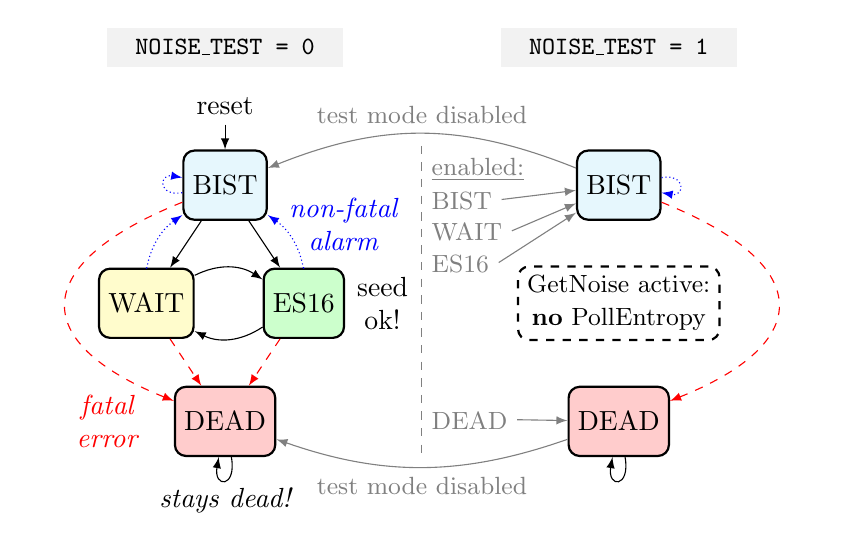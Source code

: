 %   es_noisetest.tikz
%   2020-06-26  Markku-Juhani O. Saarinen <mjos@pqshield.com>
%	CONTRIBUTED TO PUBLIC DOMAIN

\begin{tikzpicture}[>=latex,scale=1.0]
\tikzset{every state/.append style={rectangle, thick, rounded corners}};

%   NOISE_TEST = 0

\draw[draw=none,fill=gray!10] (-1.5,0) rectangle ++(3,0.5) node[pos=0.5]
    {\small\tt NOISE\_TEST = 0};

\node[align=center] (reset) at (0,-0.5) {reset};
\node[state,fill=cyan!10] (bist) at (0,-1.5) {BIST};

\node[state,fill=yellow!20] (wait) at (-1,-3) {WAIT};

\node[state,fill=green!20] (es16) at (1,-3) {ES16};

\node[align=center] (seed) at (2,-3) {{seed}\\{ok!}};

\node[state,fill=red!20] (dead) at (0,-4.5) {DEAD};

\node[align=center] (dead2) at (0,-5.5) {\em stays dead!};

\draw[->] (reset) to (bist);
\draw[->] (bist) to (wait);
\draw[->] (bist) to (es16);

\draw[->, bend left] (wait) to (es16);
\draw[->, bend left] (es16) to (wait);

\draw[color=red,dashed,->] (bist) .. controls (-2.5,-2.5) and (-2.5,-3.5) .. (dead);

\draw[color=red,dashed,->] (wait) to (dead);
\draw[color=red,dashed,->] (es16) to (dead);

\draw[->] (dead) .. controls ++(0.15,-0.85) and ++(-0.15,-0.85) .. (dead);

\node[color=red,align=center] at (-1.5,-4.5) {{\it fatal}\\{\it error}};

\draw[color=blue,densely dotted,->] (bist) .. controls ++(-0.85,-0.15)
    and ++(-0.85,0.15) .. (bist);

\draw[color=blue,densely dotted,->] (wait) .. controls (-1.0,-2.7)
    and (-1.0,-2.2) .. (bist);

\draw[color=blue,densely dotted,->] (es16) .. controls (1.0,-2.7)
    and (1.0,-2.2) .. (bist);

\node[color=blue,align=center] at (1.5,-2.0) {{\it non-fatal}\\{\it alarm}};

%   NOISE_TEST = 1

\draw[dashed,gray] (2.5,-1) -- (2.5,-5);

\draw[draw=none,fill=gray!10] (3.5,0) rectangle ++(3,0.5) node[pos=0.5]
    {\small\tt NOISE\_TEST = 1};

\node[state,fill=cyan!10] (bist2) at (5,-1.5) {BIST};

\draw[color=blue,densely dotted,->] (bist2) .. controls ++(0.85,0.15)
    and ++(0.85,-0.15) .. (bist2);

\node[state,fill=red!20] (dead2) at (5,-4.5) {DEAD};

\draw[->] (dead2) .. controls ++(0.15,-0.85) and ++(-0.15,-0.85) .. (dead2);

\draw[color=red,dashed,->] (bist2) .. controls (7.5,-2.5) and (7.5,-3.5) .. (dead2);


\draw[gray,->] (bist2) .. controls (3,-0.7) and (2,-0.7) .. (bist)
    node[pos=.5,above] {\small test mode disabled};

\draw[gray,->] (dead2) .. controls (3,-5.2) and (2,-5.2) .. (dead)
    node[pos=.5,below] {\small test mode disabled};

\node[right,color=gray] (enable) at (2.5,-1.3) {\small\underline{enabled:}};
\node[right,color=gray] (bistn) at (2.5,-1.7) {\small BIST};
\node[right,color=gray] (waitn) at (2.5,-2.1) {\small WAIT};
\node[right,color=gray] (es16n) at (2.5,-2.5) {\small ES16};

\node[right,color=gray] (deadn) at (2.5,-4.5) {\small DEAD};

\draw[gray,->] (bistn.e) -- (bist2);
\draw[gray,->] (waitn.e) -- (bist2);
\draw[gray,->] (es16n.e) -- (bist2);
\draw[gray,->] (deadn.e) -- (dead2);

\node[state,dashed,align=center] (getnoise) at (5,-3)
    { {\small GetNoise active:}\\{\small {\bf no} PollEntropy}};

\end{tikzpicture}


